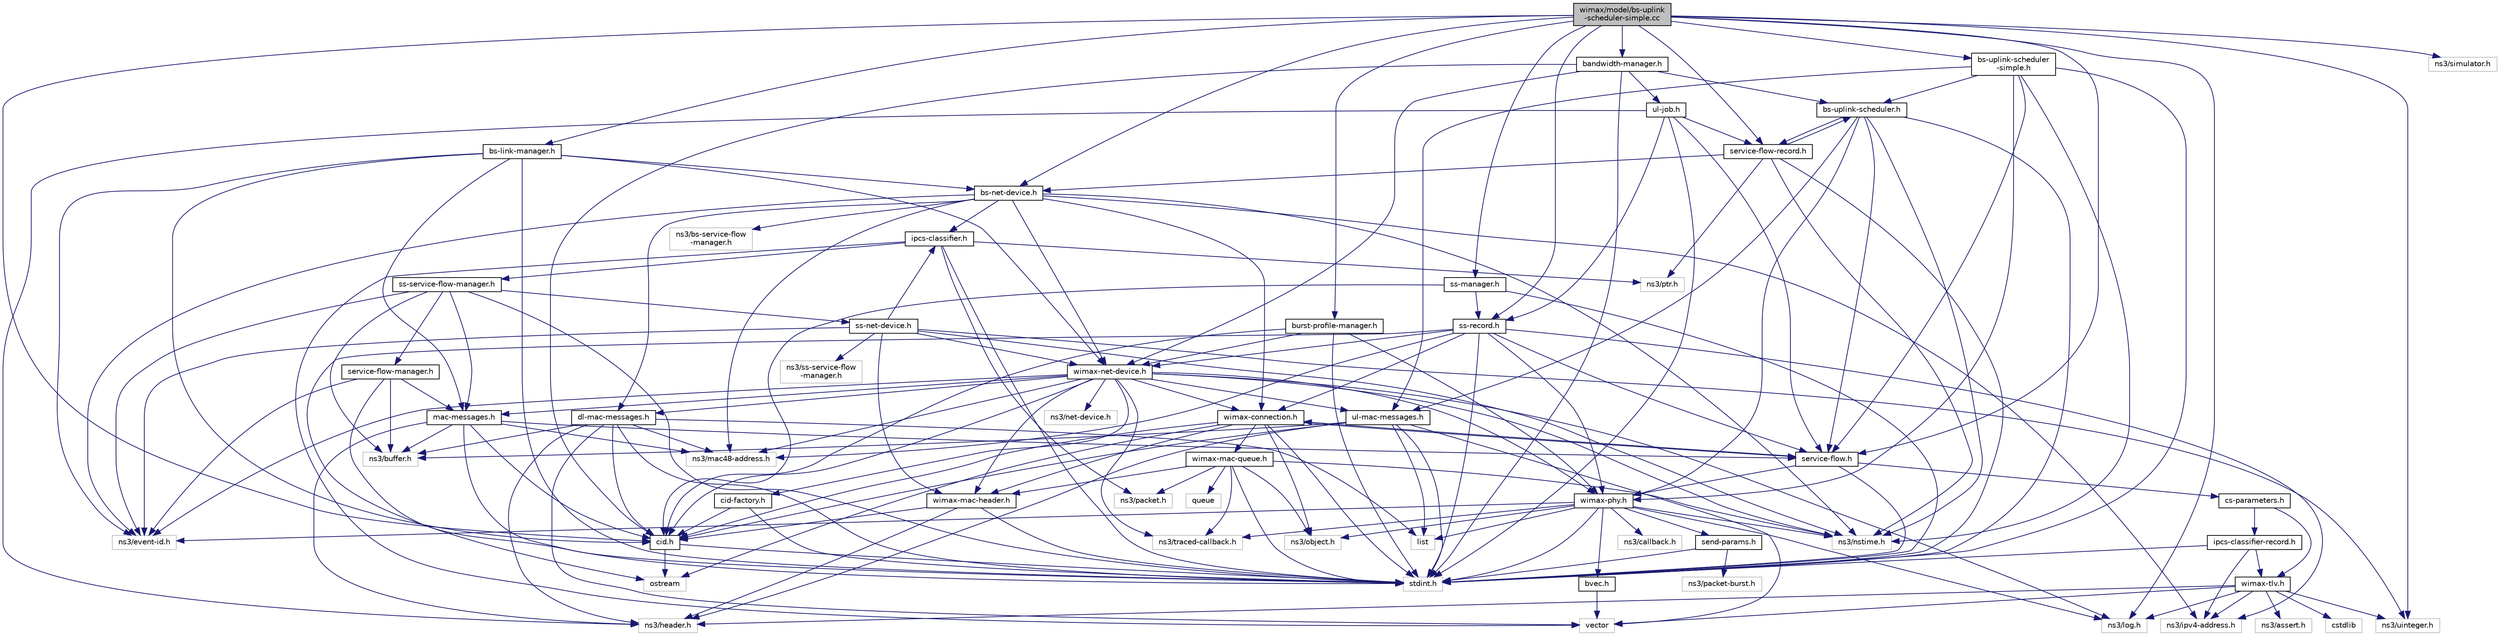 digraph "wimax/model/bs-uplink-scheduler-simple.cc"
{
  edge [fontname="Helvetica",fontsize="10",labelfontname="Helvetica",labelfontsize="10"];
  node [fontname="Helvetica",fontsize="10",shape=record];
  Node1 [label="wimax/model/bs-uplink\l-scheduler-simple.cc",height=0.2,width=0.4,color="black", fillcolor="grey75", style="filled", fontcolor="black"];
  Node1 -> Node2 [color="midnightblue",fontsize="10",style="solid"];
  Node2 [label="bs-uplink-scheduler\l-simple.h",height=0.2,width=0.4,color="black", fillcolor="white", style="filled",URL="$db/d86/bs-uplink-scheduler-simple_8h.html"];
  Node2 -> Node3 [color="midnightblue",fontsize="10",style="solid"];
  Node3 [label="stdint.h",height=0.2,width=0.4,color="grey75", fillcolor="white", style="filled"];
  Node2 -> Node4 [color="midnightblue",fontsize="10",style="solid"];
  Node4 [label="ul-mac-messages.h",height=0.2,width=0.4,color="black", fillcolor="white", style="filled",URL="$d5/d85/ul-mac-messages_8h.html"];
  Node4 -> Node3 [color="midnightblue",fontsize="10",style="solid"];
  Node4 -> Node5 [color="midnightblue",fontsize="10",style="solid"];
  Node5 [label="ns3/buffer.h",height=0.2,width=0.4,color="grey75", fillcolor="white", style="filled"];
  Node4 -> Node6 [color="midnightblue",fontsize="10",style="solid"];
  Node6 [label="list",height=0.2,width=0.4,color="grey75", fillcolor="white", style="filled"];
  Node4 -> Node7 [color="midnightblue",fontsize="10",style="solid"];
  Node7 [label="ns3/header.h",height=0.2,width=0.4,color="grey75", fillcolor="white", style="filled"];
  Node4 -> Node8 [color="midnightblue",fontsize="10",style="solid"];
  Node8 [label="vector",height=0.2,width=0.4,color="grey75", fillcolor="white", style="filled"];
  Node4 -> Node9 [color="midnightblue",fontsize="10",style="solid"];
  Node9 [label="cid.h",height=0.2,width=0.4,color="black", fillcolor="white", style="filled",URL="$dc/d13/cid_8h.html"];
  Node9 -> Node3 [color="midnightblue",fontsize="10",style="solid"];
  Node9 -> Node10 [color="midnightblue",fontsize="10",style="solid"];
  Node10 [label="ostream",height=0.2,width=0.4,color="grey75", fillcolor="white", style="filled"];
  Node2 -> Node11 [color="midnightblue",fontsize="10",style="solid"];
  Node11 [label="ns3/nstime.h",height=0.2,width=0.4,color="grey75", fillcolor="white", style="filled"];
  Node2 -> Node12 [color="midnightblue",fontsize="10",style="solid"];
  Node12 [label="wimax-phy.h",height=0.2,width=0.4,color="black", fillcolor="white", style="filled",URL="$da/d81/wimax-phy_8h.html"];
  Node12 -> Node3 [color="midnightblue",fontsize="10",style="solid"];
  Node12 -> Node6 [color="midnightblue",fontsize="10",style="solid"];
  Node12 -> Node13 [color="midnightblue",fontsize="10",style="solid"];
  Node13 [label="ns3/callback.h",height=0.2,width=0.4,color="grey75", fillcolor="white", style="filled"];
  Node12 -> Node11 [color="midnightblue",fontsize="10",style="solid"];
  Node12 -> Node14 [color="midnightblue",fontsize="10",style="solid"];
  Node14 [label="ns3/event-id.h",height=0.2,width=0.4,color="grey75", fillcolor="white", style="filled"];
  Node12 -> Node15 [color="midnightblue",fontsize="10",style="solid"];
  Node15 [label="bvec.h",height=0.2,width=0.4,color="black", fillcolor="white", style="filled",URL="$d9/da3/bvec_8h.html"];
  Node15 -> Node8 [color="midnightblue",fontsize="10",style="solid"];
  Node12 -> Node16 [color="midnightblue",fontsize="10",style="solid"];
  Node16 [label="send-params.h",height=0.2,width=0.4,color="black", fillcolor="white", style="filled",URL="$d0/d35/send-params_8h.html"];
  Node16 -> Node3 [color="midnightblue",fontsize="10",style="solid"];
  Node16 -> Node17 [color="midnightblue",fontsize="10",style="solid"];
  Node17 [label="ns3/packet-burst.h",height=0.2,width=0.4,color="grey75", fillcolor="white", style="filled"];
  Node12 -> Node18 [color="midnightblue",fontsize="10",style="solid"];
  Node18 [label="ns3/log.h",height=0.2,width=0.4,color="grey75", fillcolor="white", style="filled"];
  Node12 -> Node19 [color="midnightblue",fontsize="10",style="solid"];
  Node19 [label="ns3/object.h",height=0.2,width=0.4,color="grey75", fillcolor="white", style="filled"];
  Node12 -> Node20 [color="midnightblue",fontsize="10",style="solid"];
  Node20 [label="ns3/traced-callback.h",height=0.2,width=0.4,color="grey75", fillcolor="white", style="filled"];
  Node2 -> Node21 [color="midnightblue",fontsize="10",style="solid"];
  Node21 [label="bs-uplink-scheduler.h",height=0.2,width=0.4,color="black", fillcolor="white", style="filled",URL="$db/db3/bs-uplink-scheduler_8h.html"];
  Node21 -> Node3 [color="midnightblue",fontsize="10",style="solid"];
  Node21 -> Node4 [color="midnightblue",fontsize="10",style="solid"];
  Node21 -> Node11 [color="midnightblue",fontsize="10",style="solid"];
  Node21 -> Node12 [color="midnightblue",fontsize="10",style="solid"];
  Node21 -> Node22 [color="midnightblue",fontsize="10",style="solid"];
  Node22 [label="service-flow-record.h",height=0.2,width=0.4,color="black", fillcolor="white", style="filled",URL="$d9/d7c/service-flow-record_8h.html"];
  Node22 -> Node3 [color="midnightblue",fontsize="10",style="solid"];
  Node22 -> Node11 [color="midnightblue",fontsize="10",style="solid"];
  Node22 -> Node21 [color="midnightblue",fontsize="10",style="solid"];
  Node22 -> Node23 [color="midnightblue",fontsize="10",style="solid"];
  Node23 [label="bs-net-device.h",height=0.2,width=0.4,color="black", fillcolor="white", style="filled",URL="$d5/d65/bs-net-device_8h.html"];
  Node23 -> Node24 [color="midnightblue",fontsize="10",style="solid"];
  Node24 [label="wimax-net-device.h",height=0.2,width=0.4,color="black", fillcolor="white", style="filled",URL="$d1/d16/wimax-net-device_8h.html"];
  Node24 -> Node25 [color="midnightblue",fontsize="10",style="solid"];
  Node25 [label="ns3/net-device.h",height=0.2,width=0.4,color="grey75", fillcolor="white", style="filled"];
  Node24 -> Node14 [color="midnightblue",fontsize="10",style="solid"];
  Node24 -> Node26 [color="midnightblue",fontsize="10",style="solid"];
  Node26 [label="ns3/mac48-address.h",height=0.2,width=0.4,color="grey75", fillcolor="white", style="filled"];
  Node24 -> Node9 [color="midnightblue",fontsize="10",style="solid"];
  Node24 -> Node27 [color="midnightblue",fontsize="10",style="solid"];
  Node27 [label="wimax-connection.h",height=0.2,width=0.4,color="black", fillcolor="white", style="filled",URL="$d0/da4/wimax-connection_8h.html"];
  Node27 -> Node3 [color="midnightblue",fontsize="10",style="solid"];
  Node27 -> Node10 [color="midnightblue",fontsize="10",style="solid"];
  Node27 -> Node9 [color="midnightblue",fontsize="10",style="solid"];
  Node27 -> Node28 [color="midnightblue",fontsize="10",style="solid"];
  Node28 [label="wimax-mac-header.h",height=0.2,width=0.4,color="black", fillcolor="white", style="filled",URL="$dd/db1/wimax-mac-header_8h.html"];
  Node28 -> Node3 [color="midnightblue",fontsize="10",style="solid"];
  Node28 -> Node7 [color="midnightblue",fontsize="10",style="solid"];
  Node28 -> Node9 [color="midnightblue",fontsize="10",style="solid"];
  Node27 -> Node29 [color="midnightblue",fontsize="10",style="solid"];
  Node29 [label="wimax-mac-queue.h",height=0.2,width=0.4,color="black", fillcolor="white", style="filled",URL="$d3/dce/wimax-mac-queue_8h.html"];
  Node29 -> Node30 [color="midnightblue",fontsize="10",style="solid"];
  Node30 [label="queue",height=0.2,width=0.4,color="grey75", fillcolor="white", style="filled"];
  Node29 -> Node3 [color="midnightblue",fontsize="10",style="solid"];
  Node29 -> Node28 [color="midnightblue",fontsize="10",style="solid"];
  Node29 -> Node31 [color="midnightblue",fontsize="10",style="solid"];
  Node31 [label="ns3/packet.h",height=0.2,width=0.4,color="grey75", fillcolor="white", style="filled"];
  Node29 -> Node19 [color="midnightblue",fontsize="10",style="solid"];
  Node29 -> Node20 [color="midnightblue",fontsize="10",style="solid"];
  Node29 -> Node11 [color="midnightblue",fontsize="10",style="solid"];
  Node27 -> Node19 [color="midnightblue",fontsize="10",style="solid"];
  Node27 -> Node32 [color="midnightblue",fontsize="10",style="solid"];
  Node32 [label="service-flow.h",height=0.2,width=0.4,color="black", fillcolor="white", style="filled",URL="$d0/d39/service-flow_8h.html"];
  Node32 -> Node3 [color="midnightblue",fontsize="10",style="solid"];
  Node32 -> Node12 [color="midnightblue",fontsize="10",style="solid"];
  Node32 -> Node27 [color="midnightblue",fontsize="10",style="solid"];
  Node32 -> Node33 [color="midnightblue",fontsize="10",style="solid"];
  Node33 [label="cs-parameters.h",height=0.2,width=0.4,color="black", fillcolor="white", style="filled",URL="$d5/d32/cs-parameters_8h.html"];
  Node33 -> Node34 [color="midnightblue",fontsize="10",style="solid"];
  Node34 [label="ipcs-classifier-record.h",height=0.2,width=0.4,color="black", fillcolor="white", style="filled",URL="$d1/de3/ipcs-classifier-record_8h.html"];
  Node34 -> Node3 [color="midnightblue",fontsize="10",style="solid"];
  Node34 -> Node35 [color="midnightblue",fontsize="10",style="solid"];
  Node35 [label="ns3/ipv4-address.h",height=0.2,width=0.4,color="grey75", fillcolor="white", style="filled"];
  Node34 -> Node36 [color="midnightblue",fontsize="10",style="solid"];
  Node36 [label="wimax-tlv.h",height=0.2,width=0.4,color="black", fillcolor="white", style="filled",URL="$da/d3b/wimax-tlv_8h.html"];
  Node36 -> Node35 [color="midnightblue",fontsize="10",style="solid"];
  Node36 -> Node37 [color="midnightblue",fontsize="10",style="solid"];
  Node37 [label="cstdlib",height=0.2,width=0.4,color="grey75", fillcolor="white", style="filled"];
  Node36 -> Node18 [color="midnightblue",fontsize="10",style="solid"];
  Node36 -> Node38 [color="midnightblue",fontsize="10",style="solid"];
  Node38 [label="ns3/assert.h",height=0.2,width=0.4,color="grey75", fillcolor="white", style="filled"];
  Node36 -> Node39 [color="midnightblue",fontsize="10",style="solid"];
  Node39 [label="ns3/uinteger.h",height=0.2,width=0.4,color="grey75", fillcolor="white", style="filled"];
  Node36 -> Node7 [color="midnightblue",fontsize="10",style="solid"];
  Node36 -> Node8 [color="midnightblue",fontsize="10",style="solid"];
  Node33 -> Node36 [color="midnightblue",fontsize="10",style="solid"];
  Node24 -> Node40 [color="midnightblue",fontsize="10",style="solid"];
  Node40 [label="cid-factory.h",height=0.2,width=0.4,color="black", fillcolor="white", style="filled",URL="$d1/de0/cid-factory_8h.html"];
  Node40 -> Node3 [color="midnightblue",fontsize="10",style="solid"];
  Node40 -> Node9 [color="midnightblue",fontsize="10",style="solid"];
  Node24 -> Node41 [color="midnightblue",fontsize="10",style="solid"];
  Node41 [label="mac-messages.h",height=0.2,width=0.4,color="black", fillcolor="white", style="filled",URL="$d2/d82/mac-messages_8h.html"];
  Node41 -> Node3 [color="midnightblue",fontsize="10",style="solid"];
  Node41 -> Node7 [color="midnightblue",fontsize="10",style="solid"];
  Node41 -> Node26 [color="midnightblue",fontsize="10",style="solid"];
  Node41 -> Node32 [color="midnightblue",fontsize="10",style="solid"];
  Node41 -> Node9 [color="midnightblue",fontsize="10",style="solid"];
  Node41 -> Node5 [color="midnightblue",fontsize="10",style="solid"];
  Node24 -> Node42 [color="midnightblue",fontsize="10",style="solid"];
  Node42 [label="dl-mac-messages.h",height=0.2,width=0.4,color="black", fillcolor="white", style="filled",URL="$d7/de9/dl-mac-messages_8h.html"];
  Node42 -> Node3 [color="midnightblue",fontsize="10",style="solid"];
  Node42 -> Node5 [color="midnightblue",fontsize="10",style="solid"];
  Node42 -> Node6 [color="midnightblue",fontsize="10",style="solid"];
  Node42 -> Node26 [color="midnightblue",fontsize="10",style="solid"];
  Node42 -> Node7 [color="midnightblue",fontsize="10",style="solid"];
  Node42 -> Node8 [color="midnightblue",fontsize="10",style="solid"];
  Node42 -> Node9 [color="midnightblue",fontsize="10",style="solid"];
  Node24 -> Node4 [color="midnightblue",fontsize="10",style="solid"];
  Node24 -> Node20 [color="midnightblue",fontsize="10",style="solid"];
  Node24 -> Node11 [color="midnightblue",fontsize="10",style="solid"];
  Node24 -> Node18 [color="midnightblue",fontsize="10",style="solid"];
  Node24 -> Node12 [color="midnightblue",fontsize="10",style="solid"];
  Node24 -> Node28 [color="midnightblue",fontsize="10",style="solid"];
  Node23 -> Node14 [color="midnightblue",fontsize="10",style="solid"];
  Node23 -> Node27 [color="midnightblue",fontsize="10",style="solid"];
  Node23 -> Node11 [color="midnightblue",fontsize="10",style="solid"];
  Node23 -> Node26 [color="midnightblue",fontsize="10",style="solid"];
  Node23 -> Node35 [color="midnightblue",fontsize="10",style="solid"];
  Node23 -> Node43 [color="midnightblue",fontsize="10",style="solid"];
  Node43 [label="ns3/bs-service-flow\l-manager.h",height=0.2,width=0.4,color="grey75", fillcolor="white", style="filled"];
  Node23 -> Node42 [color="midnightblue",fontsize="10",style="solid"];
  Node23 -> Node44 [color="midnightblue",fontsize="10",style="solid"];
  Node44 [label="ipcs-classifier.h",height=0.2,width=0.4,color="black", fillcolor="white", style="filled",URL="$d0/d3c/ipcs-classifier_8h.html"];
  Node44 -> Node3 [color="midnightblue",fontsize="10",style="solid"];
  Node44 -> Node8 [color="midnightblue",fontsize="10",style="solid"];
  Node44 -> Node45 [color="midnightblue",fontsize="10",style="solid"];
  Node45 [label="ss-service-flow-manager.h",height=0.2,width=0.4,color="black", fillcolor="white", style="filled",URL="$d2/d89/ss-service-flow-manager_8h.html"];
  Node45 -> Node3 [color="midnightblue",fontsize="10",style="solid"];
  Node45 -> Node14 [color="midnightblue",fontsize="10",style="solid"];
  Node45 -> Node41 [color="midnightblue",fontsize="10",style="solid"];
  Node45 -> Node5 [color="midnightblue",fontsize="10",style="solid"];
  Node45 -> Node46 [color="midnightblue",fontsize="10",style="solid"];
  Node46 [label="service-flow-manager.h",height=0.2,width=0.4,color="black", fillcolor="white", style="filled",URL="$d9/d4e/service-flow-manager_8h.html"];
  Node46 -> Node3 [color="midnightblue",fontsize="10",style="solid"];
  Node46 -> Node14 [color="midnightblue",fontsize="10",style="solid"];
  Node46 -> Node41 [color="midnightblue",fontsize="10",style="solid"];
  Node46 -> Node5 [color="midnightblue",fontsize="10",style="solid"];
  Node45 -> Node47 [color="midnightblue",fontsize="10",style="solid"];
  Node47 [label="ss-net-device.h",height=0.2,width=0.4,color="black", fillcolor="white", style="filled",URL="$dc/dbd/ss-net-device_8h.html"];
  Node47 -> Node14 [color="midnightblue",fontsize="10",style="solid"];
  Node47 -> Node24 [color="midnightblue",fontsize="10",style="solid"];
  Node47 -> Node11 [color="midnightblue",fontsize="10",style="solid"];
  Node47 -> Node28 [color="midnightblue",fontsize="10",style="solid"];
  Node47 -> Node39 [color="midnightblue",fontsize="10",style="solid"];
  Node47 -> Node48 [color="midnightblue",fontsize="10",style="solid"];
  Node48 [label="ns3/ss-service-flow\l-manager.h",height=0.2,width=0.4,color="grey75", fillcolor="white", style="filled"];
  Node47 -> Node44 [color="midnightblue",fontsize="10",style="solid"];
  Node44 -> Node49 [color="midnightblue",fontsize="10",style="solid"];
  Node49 [label="ns3/ptr.h",height=0.2,width=0.4,color="grey75", fillcolor="white", style="filled"];
  Node44 -> Node31 [color="midnightblue",fontsize="10",style="solid"];
  Node22 -> Node49 [color="midnightblue",fontsize="10",style="solid"];
  Node21 -> Node32 [color="midnightblue",fontsize="10",style="solid"];
  Node2 -> Node32 [color="midnightblue",fontsize="10",style="solid"];
  Node1 -> Node23 [color="midnightblue",fontsize="10",style="solid"];
  Node1 -> Node50 [color="midnightblue",fontsize="10",style="solid"];
  Node50 [label="ns3/simulator.h",height=0.2,width=0.4,color="grey75", fillcolor="white", style="filled"];
  Node1 -> Node9 [color="midnightblue",fontsize="10",style="solid"];
  Node1 -> Node51 [color="midnightblue",fontsize="10",style="solid"];
  Node51 [label="burst-profile-manager.h",height=0.2,width=0.4,color="black", fillcolor="white", style="filled",URL="$de/d9a/burst-profile-manager_8h.html"];
  Node51 -> Node3 [color="midnightblue",fontsize="10",style="solid"];
  Node51 -> Node9 [color="midnightblue",fontsize="10",style="solid"];
  Node51 -> Node12 [color="midnightblue",fontsize="10",style="solid"];
  Node51 -> Node24 [color="midnightblue",fontsize="10",style="solid"];
  Node1 -> Node52 [color="midnightblue",fontsize="10",style="solid"];
  Node52 [label="ss-manager.h",height=0.2,width=0.4,color="black", fillcolor="white", style="filled",URL="$d9/d15/ss-manager_8h.html"];
  Node52 -> Node3 [color="midnightblue",fontsize="10",style="solid"];
  Node52 -> Node9 [color="midnightblue",fontsize="10",style="solid"];
  Node52 -> Node53 [color="midnightblue",fontsize="10",style="solid"];
  Node53 [label="ss-record.h",height=0.2,width=0.4,color="black", fillcolor="white", style="filled",URL="$de/d9c/ss-record_8h.html"];
  Node53 -> Node3 [color="midnightblue",fontsize="10",style="solid"];
  Node53 -> Node10 [color="midnightblue",fontsize="10",style="solid"];
  Node53 -> Node26 [color="midnightblue",fontsize="10",style="solid"];
  Node53 -> Node27 [color="midnightblue",fontsize="10",style="solid"];
  Node53 -> Node12 [color="midnightblue",fontsize="10",style="solid"];
  Node53 -> Node24 [color="midnightblue",fontsize="10",style="solid"];
  Node53 -> Node35 [color="midnightblue",fontsize="10",style="solid"];
  Node53 -> Node32 [color="midnightblue",fontsize="10",style="solid"];
  Node1 -> Node18 [color="midnightblue",fontsize="10",style="solid"];
  Node1 -> Node39 [color="midnightblue",fontsize="10",style="solid"];
  Node1 -> Node53 [color="midnightblue",fontsize="10",style="solid"];
  Node1 -> Node32 [color="midnightblue",fontsize="10",style="solid"];
  Node1 -> Node22 [color="midnightblue",fontsize="10",style="solid"];
  Node1 -> Node54 [color="midnightblue",fontsize="10",style="solid"];
  Node54 [label="bs-link-manager.h",height=0.2,width=0.4,color="black", fillcolor="white", style="filled",URL="$d1/d7e/bs-link-manager_8h.html"];
  Node54 -> Node3 [color="midnightblue",fontsize="10",style="solid"];
  Node54 -> Node24 [color="midnightblue",fontsize="10",style="solid"];
  Node54 -> Node23 [color="midnightblue",fontsize="10",style="solid"];
  Node54 -> Node14 [color="midnightblue",fontsize="10",style="solid"];
  Node54 -> Node9 [color="midnightblue",fontsize="10",style="solid"];
  Node54 -> Node41 [color="midnightblue",fontsize="10",style="solid"];
  Node1 -> Node55 [color="midnightblue",fontsize="10",style="solid"];
  Node55 [label="bandwidth-manager.h",height=0.2,width=0.4,color="black", fillcolor="white", style="filled",URL="$da/dde/bandwidth-manager_8h.html"];
  Node55 -> Node3 [color="midnightblue",fontsize="10",style="solid"];
  Node55 -> Node24 [color="midnightblue",fontsize="10",style="solid"];
  Node55 -> Node56 [color="midnightblue",fontsize="10",style="solid"];
  Node56 [label="ul-job.h",height=0.2,width=0.4,color="black", fillcolor="white", style="filled",URL="$d2/d02/ul-job_8h.html"];
  Node56 -> Node3 [color="midnightblue",fontsize="10",style="solid"];
  Node56 -> Node7 [color="midnightblue",fontsize="10",style="solid"];
  Node56 -> Node53 [color="midnightblue",fontsize="10",style="solid"];
  Node56 -> Node32 [color="midnightblue",fontsize="10",style="solid"];
  Node56 -> Node22 [color="midnightblue",fontsize="10",style="solid"];
  Node55 -> Node21 [color="midnightblue",fontsize="10",style="solid"];
  Node55 -> Node9 [color="midnightblue",fontsize="10",style="solid"];
}
